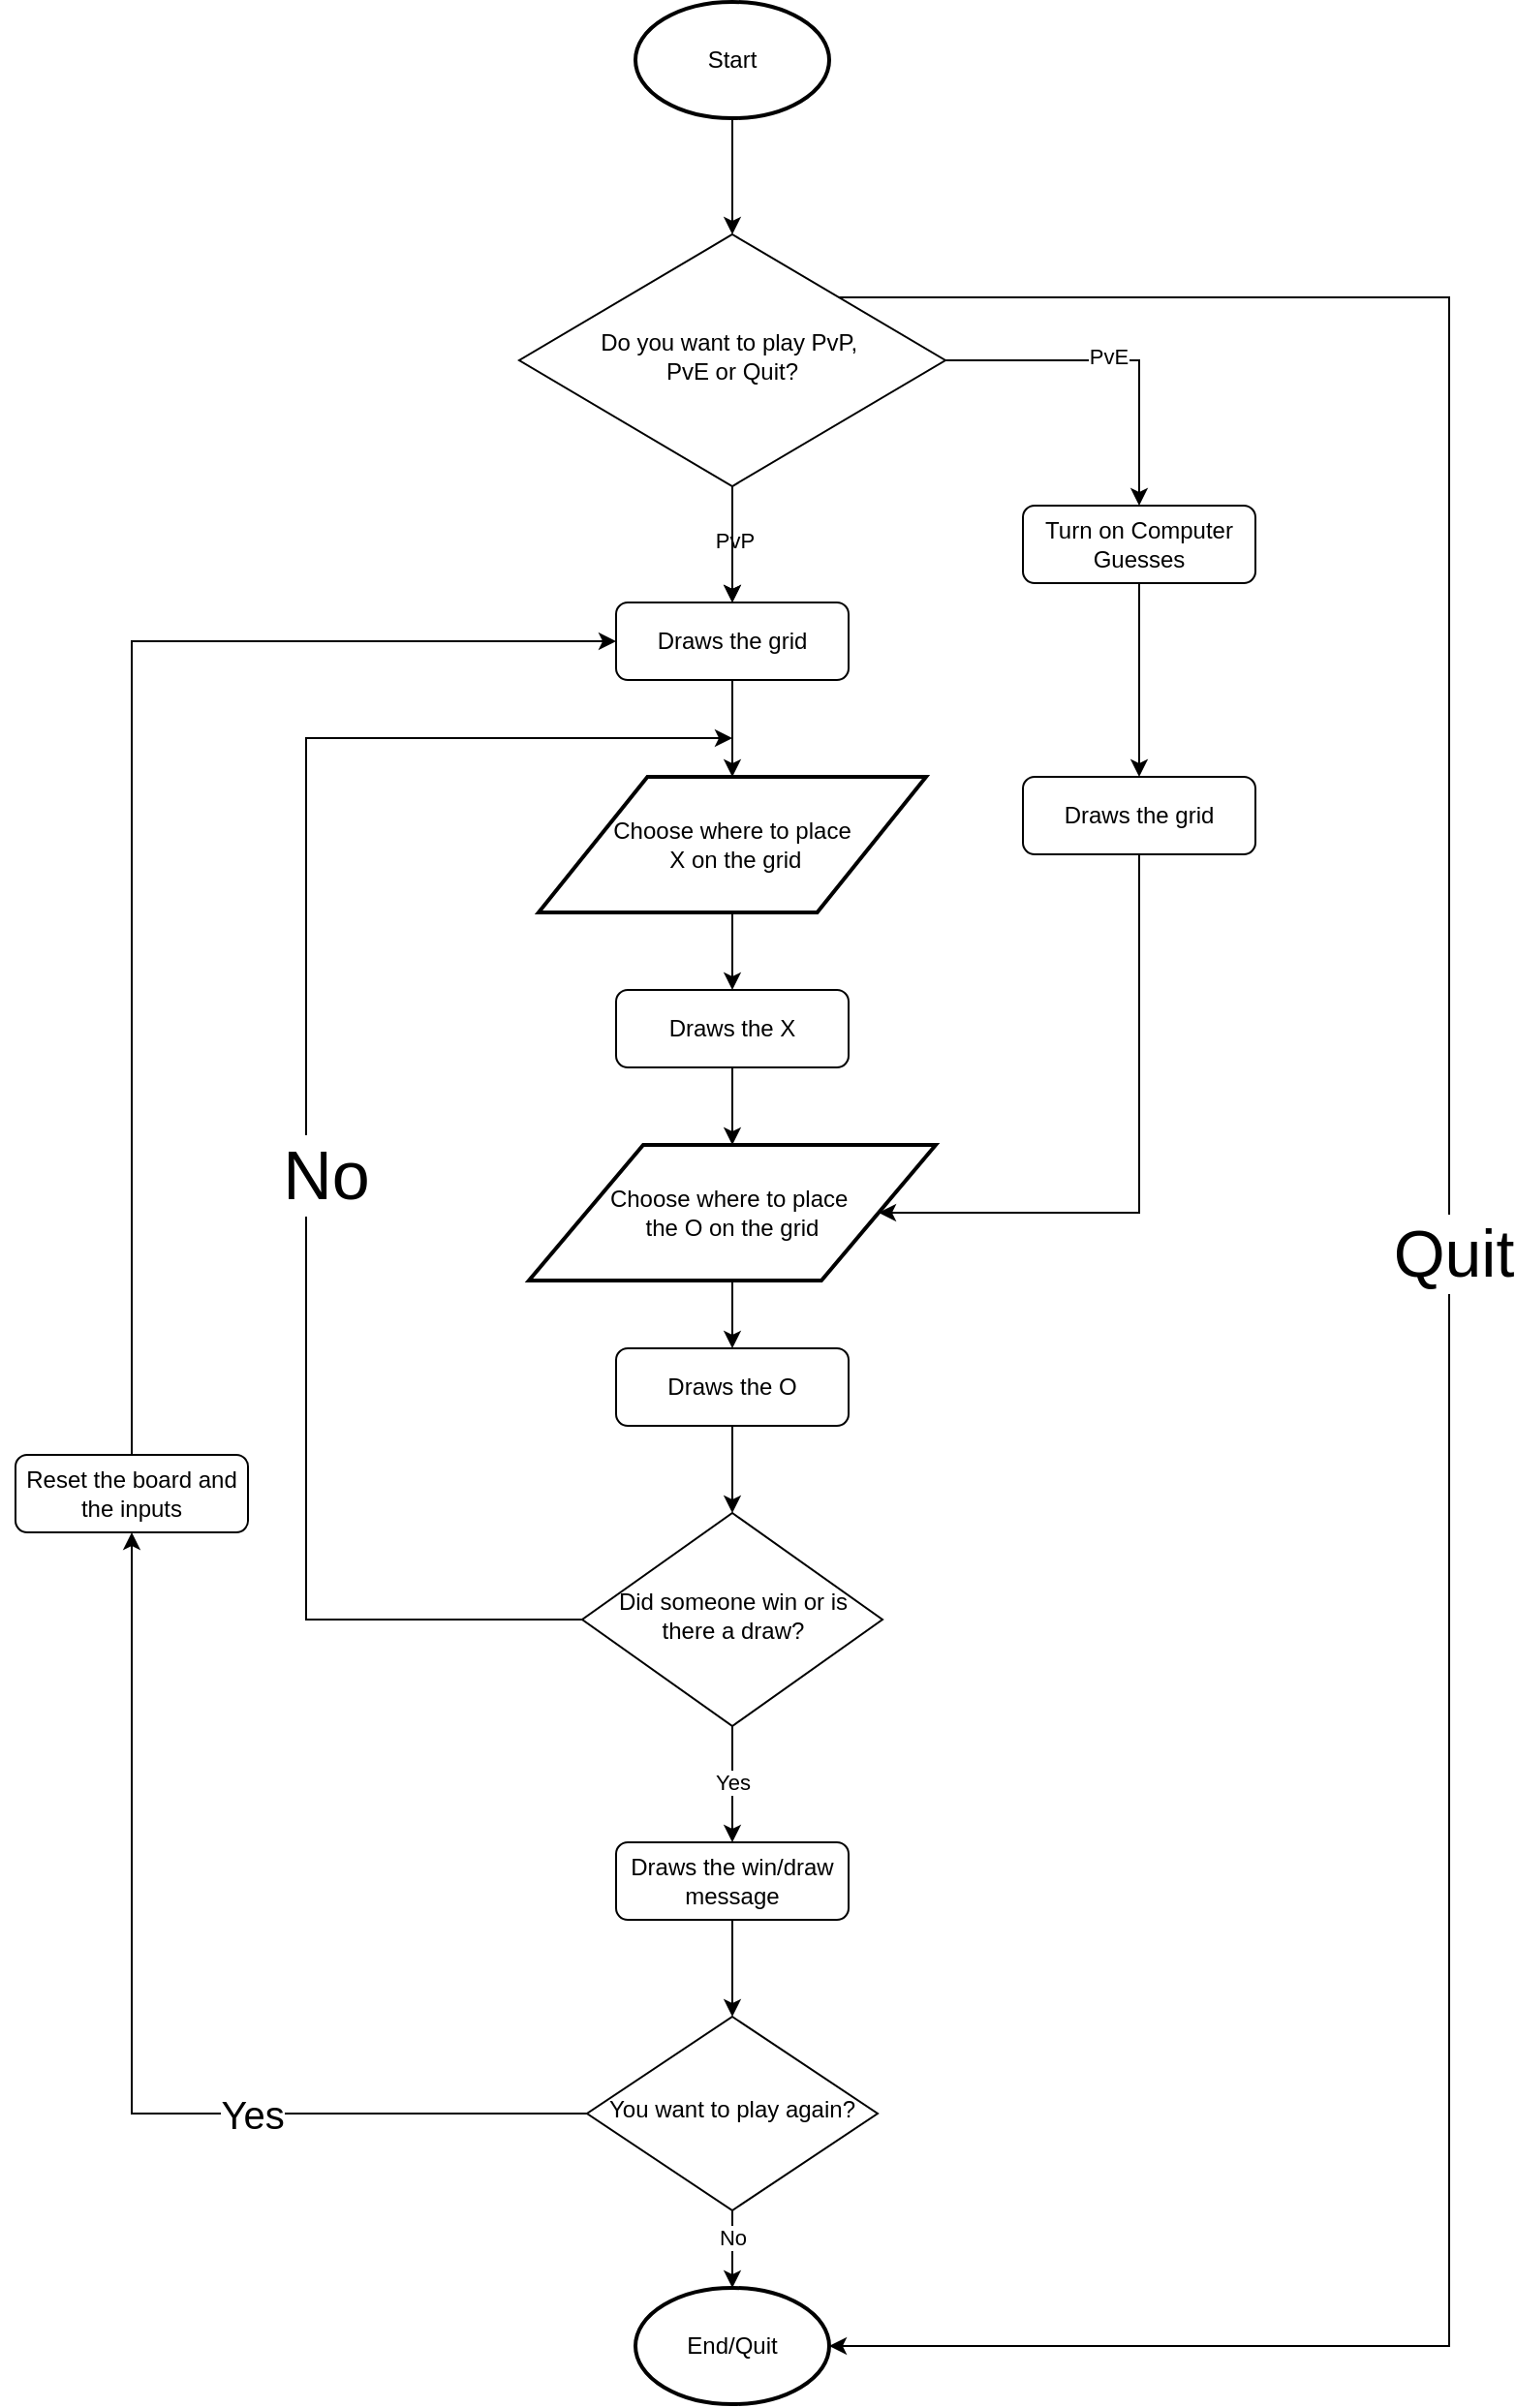 <mxfile version="28.2.8">
  <diagram id="C5RBs43oDa-KdzZeNtuy" name="Page-1">
    <mxGraphModel dx="1730" dy="2113" grid="1" gridSize="10" guides="1" tooltips="1" connect="1" arrows="1" fold="1" page="1" pageScale="1" pageWidth="827" pageHeight="1169" math="0" shadow="0">
      <root>
        <mxCell id="WIyWlLk6GJQsqaUBKTNV-0" />
        <mxCell id="WIyWlLk6GJQsqaUBKTNV-1" parent="WIyWlLk6GJQsqaUBKTNV-0" />
        <mxCell id="bFRosWHfTbhS6MpU1pSR-18" value="" style="edgeStyle=orthogonalEdgeStyle;rounded=0;orthogonalLoop=1;jettySize=auto;html=1;" edge="1" parent="WIyWlLk6GJQsqaUBKTNV-1" source="WIyWlLk6GJQsqaUBKTNV-3" target="bFRosWHfTbhS6MpU1pSR-17">
          <mxGeometry relative="1" as="geometry" />
        </mxCell>
        <mxCell id="WIyWlLk6GJQsqaUBKTNV-3" value="Turn on Computer Guesses" style="rounded=1;whiteSpace=wrap;html=1;fontSize=12;glass=0;strokeWidth=1;shadow=0;" parent="WIyWlLk6GJQsqaUBKTNV-1" vertex="1">
          <mxGeometry x="530" y="130" width="120" height="40" as="geometry" />
        </mxCell>
        <mxCell id="bFRosWHfTbhS6MpU1pSR-3" value="" style="edgeStyle=orthogonalEdgeStyle;rounded=0;orthogonalLoop=1;jettySize=auto;html=1;entryX=0.5;entryY=0;entryDx=0;entryDy=0;" edge="1" parent="WIyWlLk6GJQsqaUBKTNV-1" source="WIyWlLk6GJQsqaUBKTNV-6" target="WIyWlLk6GJQsqaUBKTNV-7">
          <mxGeometry relative="1" as="geometry">
            <mxPoint x="80" y="55" as="targetPoint" />
          </mxGeometry>
        </mxCell>
        <mxCell id="bFRosWHfTbhS6MpU1pSR-6" value="PvP" style="edgeLabel;html=1;align=center;verticalAlign=middle;resizable=0;points=[];" vertex="1" connectable="0" parent="bFRosWHfTbhS6MpU1pSR-3">
          <mxGeometry x="-0.09" y="1" relative="1" as="geometry">
            <mxPoint as="offset" />
          </mxGeometry>
        </mxCell>
        <mxCell id="bFRosWHfTbhS6MpU1pSR-5" value="" style="edgeStyle=orthogonalEdgeStyle;rounded=0;orthogonalLoop=1;jettySize=auto;html=1;entryX=0.5;entryY=0;entryDx=0;entryDy=0;" edge="1" parent="WIyWlLk6GJQsqaUBKTNV-1" source="WIyWlLk6GJQsqaUBKTNV-6" target="WIyWlLk6GJQsqaUBKTNV-3">
          <mxGeometry relative="1" as="geometry">
            <mxPoint x="580" y="90" as="targetPoint" />
          </mxGeometry>
        </mxCell>
        <mxCell id="bFRosWHfTbhS6MpU1pSR-7" value="PvE" style="edgeLabel;html=1;align=center;verticalAlign=middle;resizable=0;points=[];" vertex="1" connectable="0" parent="bFRosWHfTbhS6MpU1pSR-5">
          <mxGeometry x="-0.045" y="2" relative="1" as="geometry">
            <mxPoint as="offset" />
          </mxGeometry>
        </mxCell>
        <mxCell id="bFRosWHfTbhS6MpU1pSR-32" value="" style="edgeStyle=orthogonalEdgeStyle;rounded=0;orthogonalLoop=1;jettySize=auto;html=1;" edge="1" parent="WIyWlLk6GJQsqaUBKTNV-1" source="WIyWlLk6GJQsqaUBKTNV-6" target="WIyWlLk6GJQsqaUBKTNV-7">
          <mxGeometry relative="1" as="geometry" />
        </mxCell>
        <mxCell id="WIyWlLk6GJQsqaUBKTNV-6" value="Do you want to play PvP,&amp;nbsp;&lt;div&gt;PvE or Quit?&lt;/div&gt;" style="rhombus;whiteSpace=wrap;html=1;shadow=0;fontFamily=Helvetica;fontSize=12;align=center;strokeWidth=1;spacing=6;spacingTop=-4;" parent="WIyWlLk6GJQsqaUBKTNV-1" vertex="1">
          <mxGeometry x="270" y="-10" width="220" height="130" as="geometry" />
        </mxCell>
        <mxCell id="bFRosWHfTbhS6MpU1pSR-14" value="" style="edgeStyle=orthogonalEdgeStyle;rounded=0;orthogonalLoop=1;jettySize=auto;html=1;" edge="1" parent="WIyWlLk6GJQsqaUBKTNV-1" source="WIyWlLk6GJQsqaUBKTNV-7" target="bFRosWHfTbhS6MpU1pSR-13">
          <mxGeometry relative="1" as="geometry" />
        </mxCell>
        <mxCell id="WIyWlLk6GJQsqaUBKTNV-7" value="Draws the grid" style="rounded=1;whiteSpace=wrap;html=1;fontSize=12;glass=0;strokeWidth=1;shadow=0;" parent="WIyWlLk6GJQsqaUBKTNV-1" vertex="1">
          <mxGeometry x="320" y="180" width="120" height="40" as="geometry" />
        </mxCell>
        <mxCell id="bFRosWHfTbhS6MpU1pSR-21" value="" style="edgeStyle=orthogonalEdgeStyle;rounded=0;orthogonalLoop=1;jettySize=auto;html=1;" edge="1" parent="WIyWlLk6GJQsqaUBKTNV-1" source="bFRosWHfTbhS6MpU1pSR-0" target="WIyWlLk6GJQsqaUBKTNV-6">
          <mxGeometry relative="1" as="geometry" />
        </mxCell>
        <mxCell id="bFRosWHfTbhS6MpU1pSR-0" value="Start" style="strokeWidth=2;html=1;shape=mxgraph.flowchart.start_1;whiteSpace=wrap;" vertex="1" parent="WIyWlLk6GJQsqaUBKTNV-1">
          <mxGeometry x="330" y="-130" width="100" height="60" as="geometry" />
        </mxCell>
        <mxCell id="bFRosWHfTbhS6MpU1pSR-8" value="End/Quit" style="strokeWidth=2;html=1;shape=mxgraph.flowchart.start_1;whiteSpace=wrap;" vertex="1" parent="WIyWlLk6GJQsqaUBKTNV-1">
          <mxGeometry x="330" y="1050" width="100" height="60" as="geometry" />
        </mxCell>
        <mxCell id="bFRosWHfTbhS6MpU1pSR-9" value="" style="edgeStyle=orthogonalEdgeStyle;rounded=0;orthogonalLoop=1;jettySize=auto;html=1;entryX=1;entryY=0.5;entryDx=0;entryDy=0;exitX=1;exitY=0;exitDx=0;exitDy=0;entryPerimeter=0;" edge="1" parent="WIyWlLk6GJQsqaUBKTNV-1" source="WIyWlLk6GJQsqaUBKTNV-6" target="bFRosWHfTbhS6MpU1pSR-8">
          <mxGeometry relative="1" as="geometry">
            <mxPoint x="450" y="10" as="sourcePoint" />
            <mxPoint x="530" y="85" as="targetPoint" />
            <Array as="points">
              <mxPoint x="750" y="23" />
              <mxPoint x="750" y="1080" />
            </Array>
          </mxGeometry>
        </mxCell>
        <mxCell id="bFRosWHfTbhS6MpU1pSR-10" value="Quit" style="edgeLabel;html=1;align=center;verticalAlign=middle;resizable=0;points=[];fontSize=34;" vertex="1" connectable="0" parent="bFRosWHfTbhS6MpU1pSR-9">
          <mxGeometry x="-0.045" y="2" relative="1" as="geometry">
            <mxPoint as="offset" />
          </mxGeometry>
        </mxCell>
        <mxCell id="bFRosWHfTbhS6MpU1pSR-16" value="" style="edgeStyle=orthogonalEdgeStyle;rounded=0;orthogonalLoop=1;jettySize=auto;html=1;entryX=0.5;entryY=0;entryDx=0;entryDy=0;" edge="1" parent="WIyWlLk6GJQsqaUBKTNV-1" source="bFRosWHfTbhS6MpU1pSR-13" target="bFRosWHfTbhS6MpU1pSR-53">
          <mxGeometry relative="1" as="geometry" />
        </mxCell>
        <mxCell id="bFRosWHfTbhS6MpU1pSR-13" value="Choose where to place&lt;div&gt;&amp;nbsp;X on the grid&lt;/div&gt;" style="shape=parallelogram;html=1;strokeWidth=2;perimeter=parallelogramPerimeter;whiteSpace=wrap;rounded=1;arcSize=0;size=0.281;" vertex="1" parent="WIyWlLk6GJQsqaUBKTNV-1">
          <mxGeometry x="280" y="270" width="200" height="70" as="geometry" />
        </mxCell>
        <mxCell id="bFRosWHfTbhS6MpU1pSR-23" value="" style="edgeStyle=orthogonalEdgeStyle;rounded=0;orthogonalLoop=1;jettySize=auto;html=1;entryX=0.5;entryY=0;entryDx=0;entryDy=0;" edge="1" parent="WIyWlLk6GJQsqaUBKTNV-1" source="bFRosWHfTbhS6MpU1pSR-15" target="bFRosWHfTbhS6MpU1pSR-54">
          <mxGeometry relative="1" as="geometry" />
        </mxCell>
        <mxCell id="bFRosWHfTbhS6MpU1pSR-15" value="Choose where to place&amp;nbsp;&lt;div&gt;the O on the grid&lt;/div&gt;" style="shape=parallelogram;html=1;strokeWidth=2;perimeter=parallelogramPerimeter;whiteSpace=wrap;rounded=1;arcSize=0;size=0.281;" vertex="1" parent="WIyWlLk6GJQsqaUBKTNV-1">
          <mxGeometry x="275" y="460" width="210" height="70" as="geometry" />
        </mxCell>
        <mxCell id="bFRosWHfTbhS6MpU1pSR-20" value="" style="edgeStyle=orthogonalEdgeStyle;rounded=0;orthogonalLoop=1;jettySize=auto;html=1;entryX=1;entryY=0.5;entryDx=0;entryDy=0;" edge="1" parent="WIyWlLk6GJQsqaUBKTNV-1" source="bFRosWHfTbhS6MpU1pSR-17" target="bFRosWHfTbhS6MpU1pSR-15">
          <mxGeometry relative="1" as="geometry">
            <mxPoint x="570" y="390" as="targetPoint" />
            <Array as="points">
              <mxPoint x="590" y="495" />
            </Array>
          </mxGeometry>
        </mxCell>
        <mxCell id="bFRosWHfTbhS6MpU1pSR-17" value="Draws the grid" style="rounded=1;whiteSpace=wrap;html=1;fontSize=12;glass=0;strokeWidth=1;shadow=0;" vertex="1" parent="WIyWlLk6GJQsqaUBKTNV-1">
          <mxGeometry x="530" y="270" width="120" height="40" as="geometry" />
        </mxCell>
        <mxCell id="bFRosWHfTbhS6MpU1pSR-30" value="" style="edgeStyle=orthogonalEdgeStyle;rounded=0;orthogonalLoop=1;jettySize=auto;html=1;exitX=0;exitY=0.5;exitDx=0;exitDy=0;" edge="1" parent="WIyWlLk6GJQsqaUBKTNV-1" source="bFRosWHfTbhS6MpU1pSR-22">
          <mxGeometry relative="1" as="geometry">
            <mxPoint x="330" y="575" as="sourcePoint" />
            <mxPoint x="380" y="250" as="targetPoint" />
            <Array as="points">
              <mxPoint x="160" y="705" />
              <mxPoint x="160" y="250" />
            </Array>
          </mxGeometry>
        </mxCell>
        <mxCell id="bFRosWHfTbhS6MpU1pSR-31" value="No" style="edgeLabel;html=1;align=center;verticalAlign=middle;resizable=0;points=[];fontSize=35;" vertex="1" connectable="0" parent="bFRosWHfTbhS6MpU1pSR-30">
          <mxGeometry x="-0.233" y="1" relative="1" as="geometry">
            <mxPoint x="11" y="-59" as="offset" />
          </mxGeometry>
        </mxCell>
        <mxCell id="bFRosWHfTbhS6MpU1pSR-48" value="" style="edgeStyle=orthogonalEdgeStyle;rounded=0;orthogonalLoop=1;jettySize=auto;html=1;entryX=0.5;entryY=0;entryDx=0;entryDy=0;" edge="1" parent="WIyWlLk6GJQsqaUBKTNV-1" source="bFRosWHfTbhS6MpU1pSR-22" target="bFRosWHfTbhS6MpU1pSR-58">
          <mxGeometry relative="1" as="geometry" />
        </mxCell>
        <mxCell id="bFRosWHfTbhS6MpU1pSR-49" value="Yes" style="edgeLabel;html=1;align=center;verticalAlign=middle;resizable=0;points=[];" vertex="1" connectable="0" parent="bFRosWHfTbhS6MpU1pSR-48">
          <mxGeometry x="-0.05" y="-1" relative="1" as="geometry">
            <mxPoint x="1" as="offset" />
          </mxGeometry>
        </mxCell>
        <mxCell id="bFRosWHfTbhS6MpU1pSR-22" value="Did someone win or is there a draw?" style="rhombus;whiteSpace=wrap;html=1;shadow=0;fontFamily=Helvetica;fontSize=12;align=center;strokeWidth=1;spacing=6;spacingTop=-4;" vertex="1" parent="WIyWlLk6GJQsqaUBKTNV-1">
          <mxGeometry x="302.5" y="650" width="155" height="110" as="geometry" />
        </mxCell>
        <mxCell id="bFRosWHfTbhS6MpU1pSR-43" value="" style="edgeStyle=orthogonalEdgeStyle;rounded=0;orthogonalLoop=1;jettySize=auto;html=1;entryX=0.5;entryY=0;entryDx=0;entryDy=0;entryPerimeter=0;" edge="1" parent="WIyWlLk6GJQsqaUBKTNV-1" source="bFRosWHfTbhS6MpU1pSR-35" target="bFRosWHfTbhS6MpU1pSR-8">
          <mxGeometry relative="1" as="geometry">
            <mxPoint x="752.5" y="815" as="targetPoint" />
          </mxGeometry>
        </mxCell>
        <mxCell id="bFRosWHfTbhS6MpU1pSR-44" value="No" style="edgeLabel;html=1;align=center;verticalAlign=middle;resizable=0;points=[];" vertex="1" connectable="0" parent="bFRosWHfTbhS6MpU1pSR-43">
          <mxGeometry relative="1" as="geometry">
            <mxPoint y="-6" as="offset" />
          </mxGeometry>
        </mxCell>
        <mxCell id="bFRosWHfTbhS6MpU1pSR-46" value="" style="edgeStyle=orthogonalEdgeStyle;rounded=0;orthogonalLoop=1;jettySize=auto;html=1;entryX=0;entryY=0.5;entryDx=0;entryDy=0;exitX=0;exitY=0.5;exitDx=0;exitDy=0;" edge="1" parent="WIyWlLk6GJQsqaUBKTNV-1" source="bFRosWHfTbhS6MpU1pSR-50" target="WIyWlLk6GJQsqaUBKTNV-7">
          <mxGeometry relative="1" as="geometry">
            <Array as="points">
              <mxPoint x="70" y="200" />
            </Array>
          </mxGeometry>
        </mxCell>
        <mxCell id="bFRosWHfTbhS6MpU1pSR-35" value="You want to play again?" style="rhombus;whiteSpace=wrap;html=1;shadow=0;fontFamily=Helvetica;fontSize=12;align=center;strokeWidth=1;spacing=6;spacingTop=-4;" vertex="1" parent="WIyWlLk6GJQsqaUBKTNV-1">
          <mxGeometry x="305" y="910" width="150" height="100" as="geometry" />
        </mxCell>
        <mxCell id="bFRosWHfTbhS6MpU1pSR-51" value="" style="edgeStyle=orthogonalEdgeStyle;rounded=0;orthogonalLoop=1;jettySize=auto;html=1;entryX=0.5;entryY=1;entryDx=0;entryDy=0;exitX=0;exitY=0.5;exitDx=0;exitDy=0;" edge="1" parent="WIyWlLk6GJQsqaUBKTNV-1" source="bFRosWHfTbhS6MpU1pSR-35" target="bFRosWHfTbhS6MpU1pSR-50">
          <mxGeometry relative="1" as="geometry">
            <mxPoint x="305" y="740" as="sourcePoint" />
            <mxPoint x="320" y="200" as="targetPoint" />
            <Array as="points">
              <mxPoint x="70" y="960" />
            </Array>
          </mxGeometry>
        </mxCell>
        <mxCell id="bFRosWHfTbhS6MpU1pSR-52" value="Yes" style="edgeLabel;html=1;align=center;verticalAlign=middle;resizable=0;points=[];fontSize=20;" vertex="1" connectable="0" parent="bFRosWHfTbhS6MpU1pSR-51">
          <mxGeometry x="-0.311" y="-1" relative="1" as="geometry">
            <mxPoint x="11" y="1" as="offset" />
          </mxGeometry>
        </mxCell>
        <mxCell id="bFRosWHfTbhS6MpU1pSR-50" value="Reset the board and the inputs" style="rounded=1;whiteSpace=wrap;html=1;fontSize=12;glass=0;strokeWidth=1;shadow=0;" vertex="1" parent="WIyWlLk6GJQsqaUBKTNV-1">
          <mxGeometry x="10" y="620" width="120" height="40" as="geometry" />
        </mxCell>
        <mxCell id="bFRosWHfTbhS6MpU1pSR-53" value="Draws the X" style="rounded=1;whiteSpace=wrap;html=1;fontSize=12;glass=0;strokeWidth=1;shadow=0;" vertex="1" parent="WIyWlLk6GJQsqaUBKTNV-1">
          <mxGeometry x="320" y="380" width="120" height="40" as="geometry" />
        </mxCell>
        <mxCell id="bFRosWHfTbhS6MpU1pSR-54" value="Draws the O" style="rounded=1;whiteSpace=wrap;html=1;fontSize=12;glass=0;strokeWidth=1;shadow=0;" vertex="1" parent="WIyWlLk6GJQsqaUBKTNV-1">
          <mxGeometry x="320" y="565" width="120" height="40" as="geometry" />
        </mxCell>
        <mxCell id="bFRosWHfTbhS6MpU1pSR-56" value="" style="edgeStyle=orthogonalEdgeStyle;rounded=0;orthogonalLoop=1;jettySize=auto;html=1;exitX=0.5;exitY=1;exitDx=0;exitDy=0;entryX=0.5;entryY=0;entryDx=0;entryDy=0;" edge="1" parent="WIyWlLk6GJQsqaUBKTNV-1" source="bFRosWHfTbhS6MpU1pSR-54" target="bFRosWHfTbhS6MpU1pSR-22">
          <mxGeometry relative="1" as="geometry">
            <mxPoint x="380" y="620" as="sourcePoint" />
            <mxPoint x="380" y="650" as="targetPoint" />
          </mxGeometry>
        </mxCell>
        <mxCell id="bFRosWHfTbhS6MpU1pSR-57" value="" style="edgeStyle=orthogonalEdgeStyle;rounded=0;orthogonalLoop=1;jettySize=auto;html=1;exitX=0.5;exitY=1;exitDx=0;exitDy=0;" edge="1" parent="WIyWlLk6GJQsqaUBKTNV-1" source="bFRosWHfTbhS6MpU1pSR-53">
          <mxGeometry relative="1" as="geometry">
            <mxPoint x="380" y="430" as="sourcePoint" />
            <mxPoint x="380" y="460" as="targetPoint" />
          </mxGeometry>
        </mxCell>
        <mxCell id="bFRosWHfTbhS6MpU1pSR-58" value="Draws the win/draw message" style="rounded=1;whiteSpace=wrap;html=1;fontSize=12;glass=0;strokeWidth=1;shadow=0;" vertex="1" parent="WIyWlLk6GJQsqaUBKTNV-1">
          <mxGeometry x="320" y="820" width="120" height="40" as="geometry" />
        </mxCell>
        <mxCell id="bFRosWHfTbhS6MpU1pSR-59" value="" style="edgeStyle=orthogonalEdgeStyle;rounded=0;orthogonalLoop=1;jettySize=auto;html=1;exitX=0.5;exitY=1;exitDx=0;exitDy=0;" edge="1" parent="WIyWlLk6GJQsqaUBKTNV-1" source="bFRosWHfTbhS6MpU1pSR-58">
          <mxGeometry relative="1" as="geometry">
            <mxPoint x="390" y="880" as="sourcePoint" />
            <mxPoint x="380" y="910" as="targetPoint" />
            <Array as="points">
              <mxPoint x="380" y="910" />
            </Array>
          </mxGeometry>
        </mxCell>
      </root>
    </mxGraphModel>
  </diagram>
</mxfile>
